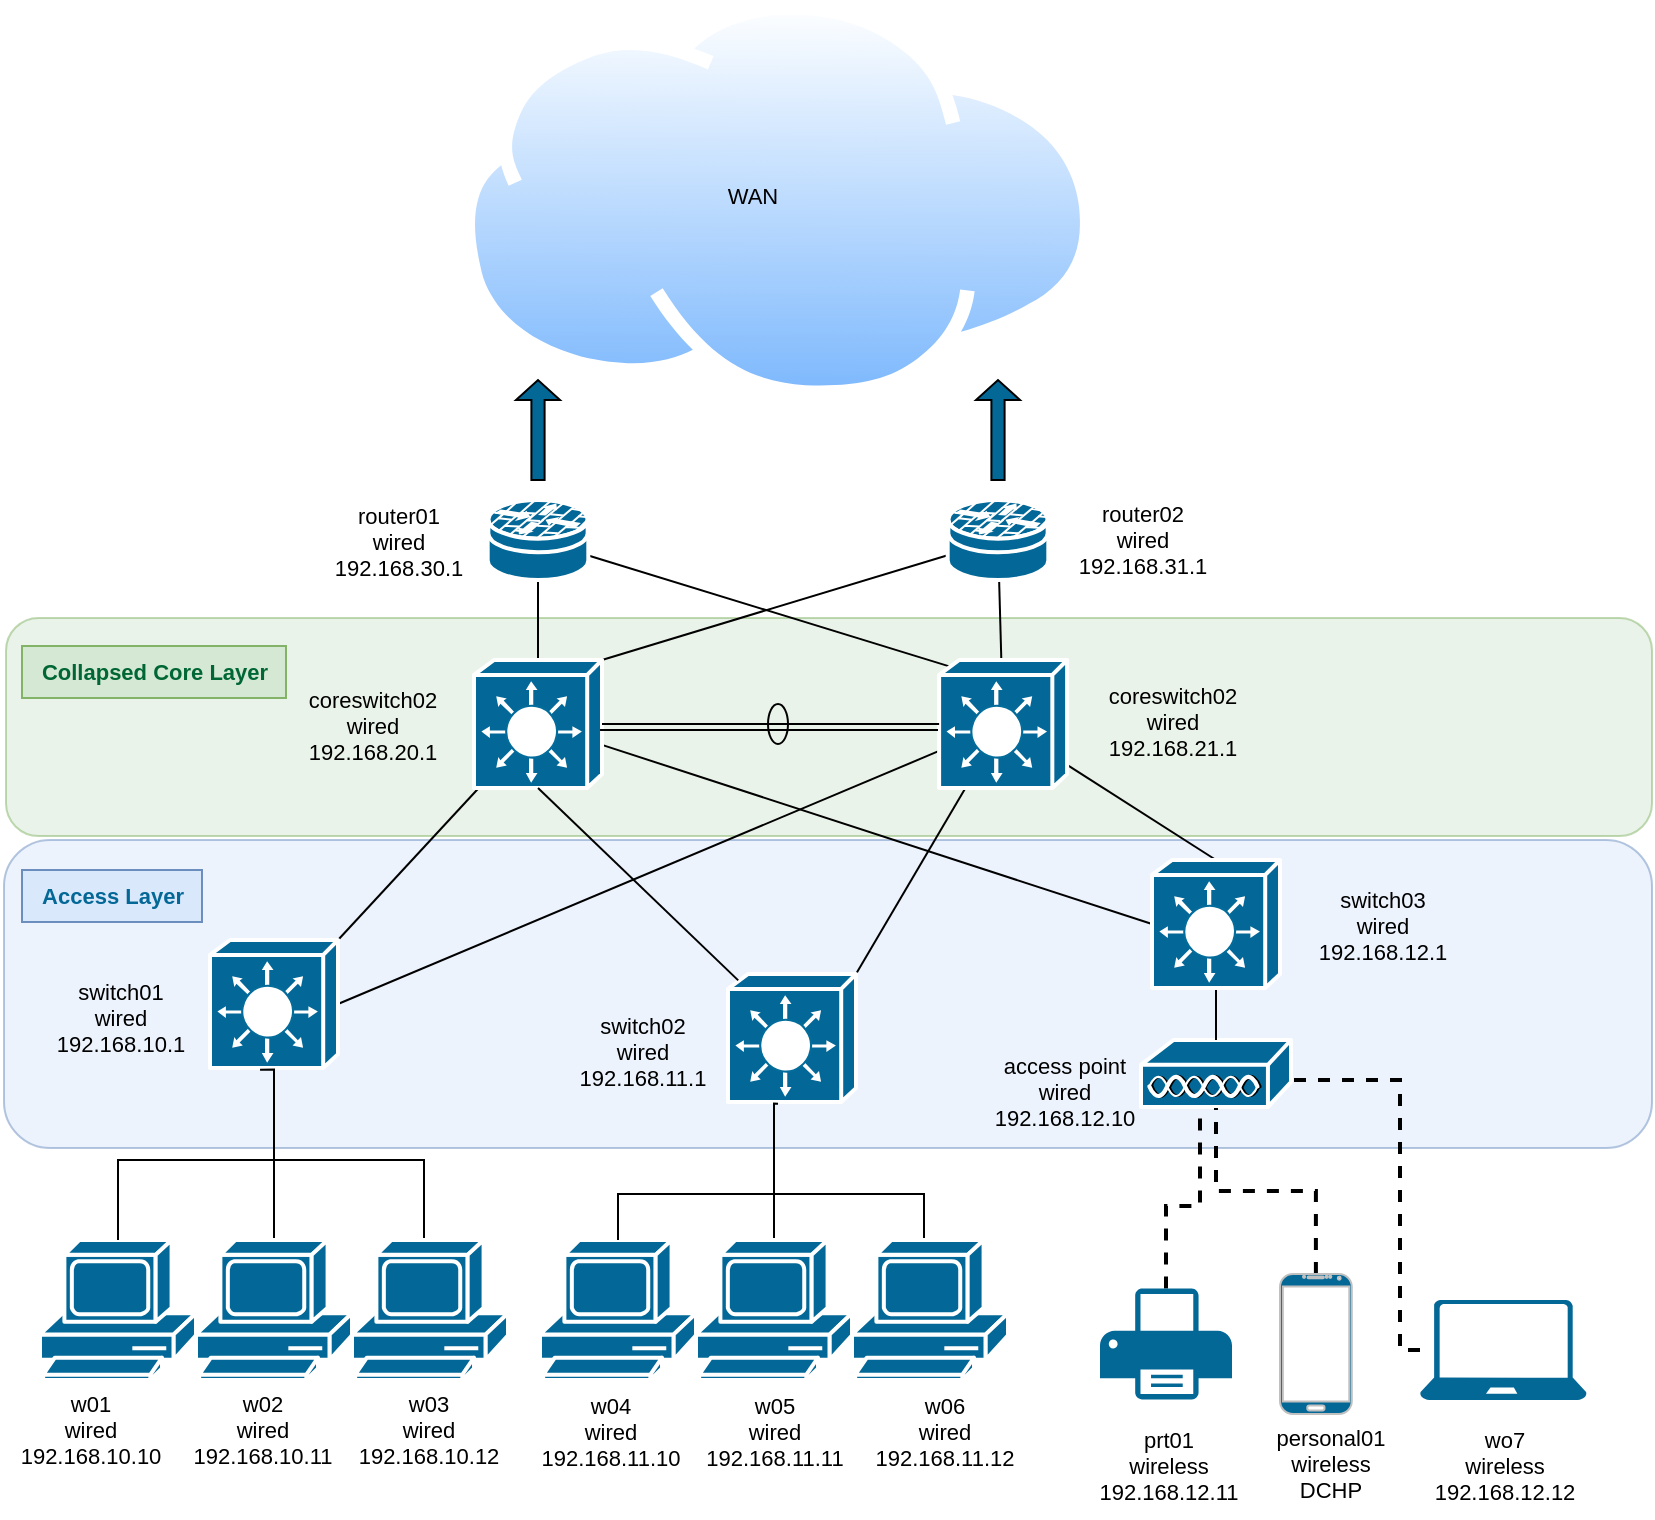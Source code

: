 <mxfile version="22.1.17" type="github" pages="2">
  <diagram id="6a731a19-8d31-9384-78a2-239565b7b9f0" name="TIer2">
    <mxGraphModel dx="1468" dy="894" grid="1" gridSize="1" guides="1" tooltips="1" connect="1" arrows="1" fold="1" page="1" pageScale="1" pageWidth="827" pageHeight="1169" background="none" math="0" shadow="0">
      <root>
        <mxCell id="0" />
        <mxCell id="1" parent="0" />
        <mxCell id="KwoKEJ9R0LYllJLx2jNA-2" value="" style="rounded=1;whiteSpace=wrap;html=1;fontFamily=Helvetica;fontSize=11;fillColor=#d5e8d4;strokeColor=#82b366;opacity=50;" vertex="1" parent="1">
          <mxGeometry x="3" y="469" width="823" height="109" as="geometry" />
        </mxCell>
        <mxCell id="KwoKEJ9R0LYllJLx2jNA-1" value="" style="rounded=1;whiteSpace=wrap;html=1;fontFamily=Helvetica;fontSize=11;fillColor=#dae8fc;strokeColor=#6c8ebf;opacity=50;" vertex="1" parent="1">
          <mxGeometry x="2" y="580" width="824" height="154" as="geometry" />
        </mxCell>
        <mxCell id="DT_y4F6ggvileeC4YTqW-2257" value="" style="image;aspect=fixed;perimeter=ellipsePerimeter;html=1;align=center;shadow=0;dashed=0;spacingTop=3;image=img/lib/active_directory/internet_cloud.svg;" vertex="1" parent="1">
          <mxGeometry x="230" y="160" width="317.46" height="200" as="geometry" />
        </mxCell>
        <mxCell id="DT_y4F6ggvileeC4YTqW-2260" value="" style="shape=mxgraph.cisco.computers_and_peripherals.pc;html=1;pointerEvents=1;dashed=0;fillColor=#036897;strokeColor=#ffffff;strokeWidth=2;verticalLabelPosition=bottom;verticalAlign=top;align=center;outlineConnect=0;" vertex="1" parent="1">
          <mxGeometry x="20" y="780" width="78" height="70" as="geometry" />
        </mxCell>
        <mxCell id="DT_y4F6ggvileeC4YTqW-2288" style="edgeStyle=orthogonalEdgeStyle;shape=connector;rounded=0;orthogonalLoop=1;jettySize=auto;html=1;labelBackgroundColor=default;strokeColor=default;align=center;verticalAlign=middle;fontFamily=Helvetica;fontSize=11;fontColor=default;endArrow=none;endFill=0;" edge="1" parent="1" source="DT_y4F6ggvileeC4YTqW-2262">
          <mxGeometry relative="1" as="geometry">
            <mxPoint x="137.0" y="660" as="targetPoint" />
          </mxGeometry>
        </mxCell>
        <mxCell id="DT_y4F6ggvileeC4YTqW-2262" value="" style="shape=mxgraph.cisco.computers_and_peripherals.pc;html=1;pointerEvents=1;dashed=0;fillColor=#036897;strokeColor=#ffffff;strokeWidth=2;verticalLabelPosition=bottom;verticalAlign=top;align=center;outlineConnect=0;" vertex="1" parent="1">
          <mxGeometry x="98" y="780" width="78" height="70" as="geometry" />
        </mxCell>
        <mxCell id="DT_y4F6ggvileeC4YTqW-2289" style="edgeStyle=orthogonalEdgeStyle;shape=connector;rounded=0;orthogonalLoop=1;jettySize=auto;html=1;exitX=0.5;exitY=0;exitDx=0;exitDy=0;exitPerimeter=0;labelBackgroundColor=default;strokeColor=default;align=center;verticalAlign=middle;fontFamily=Helvetica;fontSize=11;fontColor=default;endArrow=none;endFill=0;" edge="1" parent="1">
          <mxGeometry relative="1" as="geometry">
            <mxPoint x="212" y="780" as="sourcePoint" />
            <mxPoint x="137" y="664.0" as="targetPoint" />
            <Array as="points">
              <mxPoint x="212" y="740" />
              <mxPoint x="137" y="740" />
            </Array>
          </mxGeometry>
        </mxCell>
        <mxCell id="DT_y4F6ggvileeC4YTqW-2263" value="" style="shape=mxgraph.cisco.computers_and_peripherals.pc;html=1;pointerEvents=1;dashed=0;fillColor=#036897;strokeColor=#ffffff;strokeWidth=2;verticalLabelPosition=bottom;verticalAlign=top;align=center;outlineConnect=0;" vertex="1" parent="1">
          <mxGeometry x="176" y="780" width="78" height="70" as="geometry" />
        </mxCell>
        <mxCell id="DT_y4F6ggvileeC4YTqW-2327" style="edgeStyle=none;shape=connector;rounded=0;orthogonalLoop=1;jettySize=auto;html=1;exitX=1;exitY=0;exitDx=0;exitDy=0;exitPerimeter=0;labelBackgroundColor=default;strokeColor=default;align=center;verticalAlign=middle;fontFamily=Helvetica;fontSize=11;fontColor=default;endArrow=none;endFill=0;" edge="1" parent="1" source="DT_y4F6ggvileeC4YTqW-2268" target="DT_y4F6ggvileeC4YTqW-2323">
          <mxGeometry relative="1" as="geometry" />
        </mxCell>
        <mxCell id="DT_y4F6ggvileeC4YTqW-2328" style="edgeStyle=none;shape=connector;rounded=0;orthogonalLoop=1;jettySize=auto;html=1;exitX=1;exitY=0.5;exitDx=0;exitDy=0;exitPerimeter=0;labelBackgroundColor=default;strokeColor=default;align=center;verticalAlign=middle;fontFamily=Helvetica;fontSize=11;fontColor=default;endArrow=none;endFill=0;" edge="1" parent="1" source="DT_y4F6ggvileeC4YTqW-2268" target="DT_y4F6ggvileeC4YTqW-2322">
          <mxGeometry relative="1" as="geometry" />
        </mxCell>
        <mxCell id="DT_y4F6ggvileeC4YTqW-2268" value="" style="shape=mxgraph.cisco.switches.layer_3_switch;html=1;pointerEvents=1;dashed=0;fillColor=#036897;strokeColor=#ffffff;strokeWidth=2;verticalLabelPosition=bottom;verticalAlign=top;align=center;outlineConnect=0;fontFamily=Helvetica;fontSize=11;fontColor=default;" vertex="1" parent="1">
          <mxGeometry x="105" y="630" width="64" height="64" as="geometry" />
        </mxCell>
        <mxCell id="DT_y4F6ggvileeC4YTqW-2277" value="" style="shape=mxgraph.cisco.misc.access_point;html=1;pointerEvents=1;dashed=0;fillColor=#036897;strokeColor=#ffffff;strokeWidth=2;verticalLabelPosition=bottom;verticalAlign=top;align=center;outlineConnect=0;fontFamily=Helvetica;fontSize=11;fontColor=default;" vertex="1" parent="1">
          <mxGeometry x="570.5" y="680" width="75" height="34" as="geometry" />
        </mxCell>
        <mxCell id="DT_y4F6ggvileeC4YTqW-2282" style="edgeStyle=orthogonalEdgeStyle;shape=connector;rounded=0;orthogonalLoop=1;jettySize=auto;html=1;labelBackgroundColor=default;strokeColor=default;align=center;verticalAlign=middle;fontFamily=Helvetica;fontSize=11;fontColor=default;endArrow=none;endFill=0;dashed=1;strokeWidth=2;" edge="1" parent="1" source="DT_y4F6ggvileeC4YTqW-2278" target="DT_y4F6ggvileeC4YTqW-2277">
          <mxGeometry relative="1" as="geometry">
            <Array as="points">
              <mxPoint x="583" y="763" />
              <mxPoint x="600" y="763" />
            </Array>
          </mxGeometry>
        </mxCell>
        <mxCell id="DT_y4F6ggvileeC4YTqW-2278" value="" style="sketch=0;pointerEvents=1;shadow=0;dashed=0;html=1;strokeColor=none;fillColor=#046897;labelPosition=center;verticalLabelPosition=bottom;verticalAlign=top;outlineConnect=0;align=center;shape=mxgraph.office.devices.printer;fontFamily=Helvetica;fontSize=11;fontColor=default;" vertex="1" parent="1">
          <mxGeometry x="550" y="804.3" width="66" height="55.39" as="geometry" />
        </mxCell>
        <mxCell id="DT_y4F6ggvileeC4YTqW-2321" style="edgeStyle=orthogonalEdgeStyle;shape=connector;rounded=0;orthogonalLoop=1;jettySize=auto;html=1;labelBackgroundColor=default;strokeColor=default;align=center;verticalAlign=middle;fontFamily=Helvetica;fontSize=11;fontColor=default;endArrow=none;endFill=0;strokeWidth=2;dashed=1;" edge="1" parent="1" source="DT_y4F6ggvileeC4YTqW-2279" target="DT_y4F6ggvileeC4YTqW-2277">
          <mxGeometry relative="1" as="geometry" />
        </mxCell>
        <mxCell id="DT_y4F6ggvileeC4YTqW-2279" value="" style="verticalLabelPosition=bottom;verticalAlign=top;html=1;shadow=0;dashed=0;strokeWidth=1;shape=mxgraph.android.phone2;strokeColor=#c0c0c0;fontFamily=Helvetica;fontSize=11;fontColor=default;fillColor=#046897;" vertex="1" parent="1">
          <mxGeometry x="640" y="797" width="35.9" height="70" as="geometry" />
        </mxCell>
        <mxCell id="DT_y4F6ggvileeC4YTqW-2284" style="edgeStyle=orthogonalEdgeStyle;shape=connector;rounded=0;orthogonalLoop=1;jettySize=auto;html=1;labelBackgroundColor=default;strokeColor=default;align=center;verticalAlign=middle;fontFamily=Helvetica;fontSize=11;fontColor=default;endArrow=none;endFill=0;strokeWidth=2;dashed=1;" edge="1" parent="1" source="DT_y4F6ggvileeC4YTqW-2281" target="DT_y4F6ggvileeC4YTqW-2277">
          <mxGeometry relative="1" as="geometry">
            <Array as="points">
              <mxPoint x="700" y="835" />
              <mxPoint x="700" y="700" />
            </Array>
          </mxGeometry>
        </mxCell>
        <mxCell id="DT_y4F6ggvileeC4YTqW-2281" value="" style="sketch=0;aspect=fixed;pointerEvents=1;shadow=0;dashed=0;html=1;strokeColor=none;labelPosition=center;verticalLabelPosition=bottom;verticalAlign=top;align=center;fillColor=#046897;shape=mxgraph.azure.laptop;fontFamily=Helvetica;fontSize=11;fontColor=default;" vertex="1" parent="1">
          <mxGeometry x="710" y="810" width="83.33" height="50" as="geometry" />
        </mxCell>
        <mxCell id="DT_y4F6ggvileeC4YTqW-2317" style="edgeStyle=none;shape=connector;rounded=0;orthogonalLoop=1;jettySize=auto;html=1;exitX=0.5;exitY=1;exitDx=0;exitDy=0;exitPerimeter=0;labelBackgroundColor=default;strokeColor=default;align=center;verticalAlign=middle;fontFamily=Helvetica;fontSize=11;fontColor=default;endArrow=none;endFill=0;" edge="1" parent="1" source="DT_y4F6ggvileeC4YTqW-2285" target="DT_y4F6ggvileeC4YTqW-2277">
          <mxGeometry relative="1" as="geometry" />
        </mxCell>
        <mxCell id="DT_y4F6ggvileeC4YTqW-2333" style="edgeStyle=none;shape=connector;rounded=0;orthogonalLoop=1;jettySize=auto;html=1;labelBackgroundColor=default;strokeColor=default;align=center;verticalAlign=middle;fontFamily=Helvetica;fontSize=11;fontColor=default;endArrow=none;endFill=0;exitX=0;exitY=0.5;exitDx=0;exitDy=0;exitPerimeter=0;" edge="1" parent="1" source="DT_y4F6ggvileeC4YTqW-2285" target="DT_y4F6ggvileeC4YTqW-2323">
          <mxGeometry relative="1" as="geometry" />
        </mxCell>
        <mxCell id="DT_y4F6ggvileeC4YTqW-2334" style="edgeStyle=none;shape=connector;rounded=0;orthogonalLoop=1;jettySize=auto;html=1;exitX=0.5;exitY=0;exitDx=0;exitDy=0;exitPerimeter=0;labelBackgroundColor=default;strokeColor=default;align=center;verticalAlign=middle;fontFamily=Helvetica;fontSize=11;fontColor=default;endArrow=none;endFill=0;" edge="1" parent="1" source="DT_y4F6ggvileeC4YTqW-2285" target="DT_y4F6ggvileeC4YTqW-2322">
          <mxGeometry relative="1" as="geometry" />
        </mxCell>
        <mxCell id="DT_y4F6ggvileeC4YTqW-2285" value="" style="shape=mxgraph.cisco.switches.layer_3_switch;html=1;pointerEvents=1;dashed=0;fillColor=#036897;strokeColor=#ffffff;strokeWidth=2;verticalLabelPosition=bottom;verticalAlign=top;align=center;outlineConnect=0;fontFamily=Helvetica;fontSize=11;fontColor=default;" vertex="1" parent="1">
          <mxGeometry x="576" y="590" width="64" height="64" as="geometry" />
        </mxCell>
        <mxCell id="DT_y4F6ggvileeC4YTqW-2287" style="edgeStyle=orthogonalEdgeStyle;shape=connector;rounded=0;orthogonalLoop=1;jettySize=auto;html=1;entryX=0.391;entryY=1.013;entryDx=0;entryDy=0;entryPerimeter=0;labelBackgroundColor=default;strokeColor=default;align=center;verticalAlign=middle;fontFamily=Helvetica;fontSize=11;fontColor=default;endArrow=none;endFill=0;" edge="1" parent="1" source="DT_y4F6ggvileeC4YTqW-2260" target="DT_y4F6ggvileeC4YTqW-2268">
          <mxGeometry relative="1" as="geometry">
            <Array as="points">
              <mxPoint x="59" y="740" />
              <mxPoint x="137" y="740" />
            </Array>
          </mxGeometry>
        </mxCell>
        <mxCell id="DT_y4F6ggvileeC4YTqW-2290" value="" style="shape=mxgraph.cisco.computers_and_peripherals.pc;html=1;pointerEvents=1;dashed=0;fillColor=#036897;strokeColor=#ffffff;strokeWidth=2;verticalLabelPosition=bottom;verticalAlign=top;align=center;outlineConnect=0;" vertex="1" parent="1">
          <mxGeometry x="270" y="780" width="78" height="70" as="geometry" />
        </mxCell>
        <mxCell id="DT_y4F6ggvileeC4YTqW-2291" style="edgeStyle=orthogonalEdgeStyle;shape=connector;rounded=0;orthogonalLoop=1;jettySize=auto;html=1;labelBackgroundColor=default;strokeColor=default;align=center;verticalAlign=middle;fontFamily=Helvetica;fontSize=11;fontColor=default;endArrow=none;endFill=0;" edge="1" source="DT_y4F6ggvileeC4YTqW-2292" parent="1">
          <mxGeometry relative="1" as="geometry">
            <mxPoint x="387.0" y="677" as="targetPoint" />
          </mxGeometry>
        </mxCell>
        <mxCell id="DT_y4F6ggvileeC4YTqW-2292" value="" style="shape=mxgraph.cisco.computers_and_peripherals.pc;html=1;pointerEvents=1;dashed=0;fillColor=#036897;strokeColor=#ffffff;strokeWidth=2;verticalLabelPosition=bottom;verticalAlign=top;align=center;outlineConnect=0;" vertex="1" parent="1">
          <mxGeometry x="348" y="780" width="78" height="70" as="geometry" />
        </mxCell>
        <mxCell id="DT_y4F6ggvileeC4YTqW-2293" style="edgeStyle=orthogonalEdgeStyle;shape=connector;rounded=0;orthogonalLoop=1;jettySize=auto;html=1;exitX=0.5;exitY=0;exitDx=0;exitDy=0;exitPerimeter=0;labelBackgroundColor=default;strokeColor=default;align=center;verticalAlign=middle;fontFamily=Helvetica;fontSize=11;fontColor=default;endArrow=none;endFill=0;" edge="1" parent="1">
          <mxGeometry relative="1" as="geometry">
            <mxPoint x="462" y="797" as="sourcePoint" />
            <mxPoint x="387" y="681.0" as="targetPoint" />
            <Array as="points">
              <mxPoint x="462" y="757" />
              <mxPoint x="387" y="757" />
            </Array>
          </mxGeometry>
        </mxCell>
        <mxCell id="DT_y4F6ggvileeC4YTqW-2294" value="" style="shape=mxgraph.cisco.computers_and_peripherals.pc;html=1;pointerEvents=1;dashed=0;fillColor=#036897;strokeColor=#ffffff;strokeWidth=2;verticalLabelPosition=bottom;verticalAlign=top;align=center;outlineConnect=0;" vertex="1" parent="1">
          <mxGeometry x="426" y="780" width="78" height="70" as="geometry" />
        </mxCell>
        <mxCell id="DT_y4F6ggvileeC4YTqW-2331" style="edgeStyle=none;shape=connector;rounded=0;orthogonalLoop=1;jettySize=auto;html=1;exitX=1;exitY=0;exitDx=0;exitDy=0;exitPerimeter=0;labelBackgroundColor=default;strokeColor=default;align=center;verticalAlign=middle;fontFamily=Helvetica;fontSize=11;fontColor=default;endArrow=none;endFill=0;" edge="1" parent="1" source="DT_y4F6ggvileeC4YTqW-2295" target="DT_y4F6ggvileeC4YTqW-2322">
          <mxGeometry relative="1" as="geometry" />
        </mxCell>
        <mxCell id="DT_y4F6ggvileeC4YTqW-2295" value="" style="shape=mxgraph.cisco.switches.layer_3_switch;html=1;pointerEvents=1;dashed=0;fillColor=#036897;strokeColor=#ffffff;strokeWidth=2;verticalLabelPosition=bottom;verticalAlign=top;align=center;outlineConnect=0;fontFamily=Helvetica;fontSize=11;fontColor=default;" vertex="1" parent="1">
          <mxGeometry x="364" y="647" width="64" height="64" as="geometry" />
        </mxCell>
        <mxCell id="DT_y4F6ggvileeC4YTqW-2296" style="edgeStyle=orthogonalEdgeStyle;shape=connector;rounded=0;orthogonalLoop=1;jettySize=auto;html=1;entryX=0.391;entryY=1.013;entryDx=0;entryDy=0;entryPerimeter=0;labelBackgroundColor=default;strokeColor=default;align=center;verticalAlign=middle;fontFamily=Helvetica;fontSize=11;fontColor=default;endArrow=none;endFill=0;" edge="1" source="DT_y4F6ggvileeC4YTqW-2290" target="DT_y4F6ggvileeC4YTqW-2295" parent="1">
          <mxGeometry relative="1" as="geometry">
            <Array as="points">
              <mxPoint x="309" y="757" />
              <mxPoint x="387" y="757" />
            </Array>
          </mxGeometry>
        </mxCell>
        <mxCell id="DT_y4F6ggvileeC4YTqW-2303" value="WAN" style="text;html=1;align=center;verticalAlign=middle;resizable=0;points=[];autosize=1;strokeColor=none;fillColor=none;fontSize=11;fontFamily=Helvetica;fontColor=default;" vertex="1" parent="1">
          <mxGeometry x="351" y="242.65" width="50" height="30" as="geometry" />
        </mxCell>
        <mxCell id="DT_y4F6ggvileeC4YTqW-2305" value="" style="shape=singleArrow;direction=north;whiteSpace=wrap;html=1;fontFamily=Helvetica;fontSize=11;fontColor=default;fillColor=#046897;" vertex="1" parent="1">
          <mxGeometry x="258" y="350" width="22" height="50" as="geometry" />
        </mxCell>
        <mxCell id="DT_y4F6ggvileeC4YTqW-2307" value="" style="shape=singleArrow;direction=north;whiteSpace=wrap;html=1;fontFamily=Helvetica;fontSize=11;fontColor=default;fillColor=#046897;" vertex="1" parent="1">
          <mxGeometry x="488" y="350" width="22" height="50" as="geometry" />
        </mxCell>
        <mxCell id="8z4REu3yaMXGY2Us0LRB-3" style="edgeStyle=none;shape=connector;rounded=0;orthogonalLoop=1;jettySize=auto;html=1;labelBackgroundColor=default;strokeColor=default;align=center;verticalAlign=middle;fontFamily=Helvetica;fontSize=11;fontColor=default;endArrow=none;endFill=0;" edge="1" parent="1" source="DT_y4F6ggvileeC4YTqW-2322" target="8z4REu3yaMXGY2Us0LRB-2">
          <mxGeometry relative="1" as="geometry" />
        </mxCell>
        <mxCell id="8z4REu3yaMXGY2Us0LRB-6" style="edgeStyle=none;shape=connector;rounded=0;orthogonalLoop=1;jettySize=auto;html=1;exitX=0.08;exitY=0.05;exitDx=0;exitDy=0;exitPerimeter=0;labelBackgroundColor=default;strokeColor=default;align=center;verticalAlign=middle;fontFamily=Helvetica;fontSize=11;fontColor=default;endArrow=none;endFill=0;" edge="1" parent="1" source="DT_y4F6ggvileeC4YTqW-2322" target="8z4REu3yaMXGY2Us0LRB-1">
          <mxGeometry relative="1" as="geometry" />
        </mxCell>
        <mxCell id="DT_y4F6ggvileeC4YTqW-2322" value="" style="shape=mxgraph.cisco.switches.layer_3_switch;html=1;pointerEvents=1;dashed=0;fillColor=#036897;strokeColor=#ffffff;strokeWidth=2;verticalLabelPosition=bottom;verticalAlign=top;align=center;outlineConnect=0;fontFamily=Helvetica;fontSize=11;fontColor=default;" vertex="1" parent="1">
          <mxGeometry x="469.56" y="490" width="64" height="64" as="geometry" />
        </mxCell>
        <mxCell id="8z4REu3yaMXGY2Us0LRB-4" style="edgeStyle=none;shape=connector;rounded=0;orthogonalLoop=1;jettySize=auto;html=1;labelBackgroundColor=default;strokeColor=default;align=center;verticalAlign=middle;fontFamily=Helvetica;fontSize=11;fontColor=default;endArrow=none;endFill=0;" edge="1" parent="1" source="DT_y4F6ggvileeC4YTqW-2323" target="8z4REu3yaMXGY2Us0LRB-1">
          <mxGeometry relative="1" as="geometry" />
        </mxCell>
        <mxCell id="8z4REu3yaMXGY2Us0LRB-5" style="edgeStyle=none;shape=connector;rounded=0;orthogonalLoop=1;jettySize=auto;html=1;exitX=1;exitY=0;exitDx=0;exitDy=0;exitPerimeter=0;labelBackgroundColor=default;strokeColor=default;align=center;verticalAlign=middle;fontFamily=Helvetica;fontSize=11;fontColor=default;endArrow=none;endFill=0;" edge="1" parent="1" source="DT_y4F6ggvileeC4YTqW-2323" target="8z4REu3yaMXGY2Us0LRB-2">
          <mxGeometry relative="1" as="geometry" />
        </mxCell>
        <mxCell id="DT_y4F6ggvileeC4YTqW-2323" value="" style="shape=mxgraph.cisco.switches.layer_3_switch;html=1;pointerEvents=1;dashed=0;fillColor=#036897;strokeColor=#ffffff;strokeWidth=2;verticalLabelPosition=bottom;verticalAlign=top;align=center;outlineConnect=0;fontFamily=Helvetica;fontSize=11;fontColor=default;" vertex="1" parent="1">
          <mxGeometry x="237" y="490" width="64" height="64" as="geometry" />
        </mxCell>
        <mxCell id="DT_y4F6ggvileeC4YTqW-2332" style="edgeStyle=none;shape=connector;rounded=0;orthogonalLoop=1;jettySize=auto;html=1;exitX=0.08;exitY=0.05;exitDx=0;exitDy=0;exitPerimeter=0;entryX=0.5;entryY=1;entryDx=0;entryDy=0;entryPerimeter=0;labelBackgroundColor=default;strokeColor=default;align=center;verticalAlign=middle;fontFamily=Helvetica;fontSize=11;fontColor=default;endArrow=none;endFill=0;" edge="1" parent="1" source="DT_y4F6ggvileeC4YTqW-2295" target="DT_y4F6ggvileeC4YTqW-2323">
          <mxGeometry relative="1" as="geometry" />
        </mxCell>
        <mxCell id="DT_y4F6ggvileeC4YTqW-2340" style="edgeStyle=none;shape=connector;rounded=0;orthogonalLoop=1;jettySize=auto;html=1;entryX=0;entryY=0.5;entryDx=0;entryDy=0;entryPerimeter=0;labelBackgroundColor=default;strokeColor=default;align=center;verticalAlign=middle;fontFamily=Helvetica;fontSize=11;fontColor=default;endArrow=none;endFill=0;" edge="1" parent="1" source="DT_y4F6ggvileeC4YTqW-2323" target="DT_y4F6ggvileeC4YTqW-2322">
          <mxGeometry relative="1" as="geometry" />
        </mxCell>
        <mxCell id="DT_y4F6ggvileeC4YTqW-2341" style="edgeStyle=none;shape=connector;rounded=0;orthogonalLoop=1;jettySize=auto;html=1;entryX=0;entryY=0.5;entryDx=0;entryDy=0;entryPerimeter=0;labelBackgroundColor=default;strokeColor=default;align=center;verticalAlign=middle;fontFamily=Helvetica;fontSize=11;fontColor=default;endArrow=none;endFill=0;" edge="1" parent="1">
          <mxGeometry relative="1" as="geometry">
            <mxPoint x="300" y="525" as="sourcePoint" />
            <mxPoint x="469" y="525" as="targetPoint" />
          </mxGeometry>
        </mxCell>
        <mxCell id="DT_y4F6ggvileeC4YTqW-2343" value="" style="shape=ellipse;html=1;dashed=0;whiteSpace=wrap;perimeter=ellipsePerimeter;fontFamily=Helvetica;fontSize=11;fontColor=default;fillColor=none;rotation=90;" vertex="1" parent="1">
          <mxGeometry x="379" y="517" width="20" height="10" as="geometry" />
        </mxCell>
        <mxCell id="8z4REu3yaMXGY2Us0LRB-1" value="" style="shape=mxgraph.cisco.security.router_firewall;html=1;pointerEvents=1;dashed=0;fillColor=#036897;strokeColor=#ffffff;strokeWidth=2;verticalLabelPosition=bottom;verticalAlign=top;align=center;outlineConnect=0;fontFamily=Helvetica;fontSize=11;fontColor=default;" vertex="1" parent="1">
          <mxGeometry x="243.84" y="410" width="50.32" height="40" as="geometry" />
        </mxCell>
        <mxCell id="8z4REu3yaMXGY2Us0LRB-2" value="" style="shape=mxgraph.cisco.security.router_firewall;html=1;pointerEvents=1;dashed=0;fillColor=#036897;strokeColor=#ffffff;strokeWidth=2;verticalLabelPosition=bottom;verticalAlign=top;align=center;outlineConnect=0;fontFamily=Helvetica;fontSize=11;fontColor=default;" vertex="1" parent="1">
          <mxGeometry x="473.84" y="410" width="50.32" height="40" as="geometry" />
        </mxCell>
        <mxCell id="8z4REu3yaMXGY2Us0LRB-13" value="switch01&lt;br&gt;wired&lt;br&gt;192.168.10.1" style="text;html=1;align=center;verticalAlign=middle;resizable=0;points=[];autosize=1;strokeColor=none;fillColor=none;fontSize=11;fontFamily=Helvetica;fontColor=default;" vertex="1" parent="1">
          <mxGeometry x="15" y="644" width="90" height="50" as="geometry" />
        </mxCell>
        <mxCell id="8z4REu3yaMXGY2Us0LRB-14" value="switch02&lt;br&gt;wired&lt;br&gt;192.168.11.1" style="text;html=1;align=center;verticalAlign=middle;resizable=0;points=[];autosize=1;strokeColor=none;fillColor=none;fontSize=11;fontFamily=Helvetica;fontColor=default;" vertex="1" parent="1">
          <mxGeometry x="280" y="659" width="82" height="53" as="geometry" />
        </mxCell>
        <mxCell id="8z4REu3yaMXGY2Us0LRB-15" value="switch03&lt;br&gt;wired&lt;br&gt;192.168.12.1" style="text;html=1;align=center;verticalAlign=middle;resizable=0;points=[];autosize=1;strokeColor=none;fillColor=none;fontSize=11;fontFamily=Helvetica;fontColor=default;" vertex="1" parent="1">
          <mxGeometry x="649.5" y="596" width="83" height="53" as="geometry" />
        </mxCell>
        <mxCell id="8z4REu3yaMXGY2Us0LRB-16" value="w01&lt;br&gt;wired&lt;br&gt;192.168.10.10" style="text;html=1;align=center;verticalAlign=middle;resizable=0;points=[];autosize=1;strokeColor=none;fillColor=none;fontSize=11;fontFamily=Helvetica;fontColor=default;" vertex="1" parent="1">
          <mxGeometry y="850" width="90" height="50" as="geometry" />
        </mxCell>
        <mxCell id="8z4REu3yaMXGY2Us0LRB-17" value="w02&lt;br&gt;wired&lt;br&gt;192.168.10.11" style="text;html=1;align=center;verticalAlign=middle;resizable=0;points=[];autosize=1;strokeColor=none;fillColor=none;fontSize=11;fontFamily=Helvetica;fontColor=default;" vertex="1" parent="1">
          <mxGeometry x="86" y="850" width="90" height="50" as="geometry" />
        </mxCell>
        <mxCell id="8z4REu3yaMXGY2Us0LRB-18" value="w03&lt;br&gt;wired&lt;br&gt;192.168.10.12" style="text;html=1;align=center;verticalAlign=middle;resizable=0;points=[];autosize=1;strokeColor=none;fillColor=none;fontSize=11;fontFamily=Helvetica;fontColor=default;" vertex="1" parent="1">
          <mxGeometry x="169" y="850" width="90" height="50" as="geometry" />
        </mxCell>
        <mxCell id="8z4REu3yaMXGY2Us0LRB-19" value="w04&lt;br&gt;wired&lt;br&gt;192.168.11.10" style="text;html=1;align=center;verticalAlign=middle;resizable=0;points=[];autosize=1;strokeColor=none;fillColor=none;fontSize=11;fontFamily=Helvetica;fontColor=default;" vertex="1" parent="1">
          <mxGeometry x="260" y="849" width="89" height="53" as="geometry" />
        </mxCell>
        <mxCell id="8z4REu3yaMXGY2Us0LRB-20" value="w05&lt;br&gt;wired&lt;br&gt;192.168.11.11" style="text;html=1;align=center;verticalAlign=middle;resizable=0;points=[];autosize=1;strokeColor=none;fillColor=none;fontSize=11;fontFamily=Helvetica;fontColor=default;" vertex="1" parent="1">
          <mxGeometry x="343" y="849" width="88" height="53" as="geometry" />
        </mxCell>
        <mxCell id="8z4REu3yaMXGY2Us0LRB-21" value="w06&lt;br&gt;wired&lt;br&gt;192.168.11.12" style="text;html=1;align=center;verticalAlign=middle;resizable=0;points=[];autosize=1;strokeColor=none;fillColor=none;fontSize=11;fontFamily=Helvetica;fontColor=default;" vertex="1" parent="1">
          <mxGeometry x="427" y="849" width="89" height="53" as="geometry" />
        </mxCell>
        <mxCell id="8z4REu3yaMXGY2Us0LRB-22" value="access point&lt;br&gt;wired&lt;br&gt;192.168.12.10" style="text;html=1;align=center;verticalAlign=middle;resizable=0;points=[];autosize=1;strokeColor=none;fillColor=none;fontSize=11;fontFamily=Helvetica;fontColor=default;" vertex="1" parent="1">
          <mxGeometry x="487" y="679" width="89" height="53" as="geometry" />
        </mxCell>
        <mxCell id="8z4REu3yaMXGY2Us0LRB-23" value="prt01&lt;br&gt;wireless&lt;br&gt;192.168.12.11" style="text;html=1;align=center;verticalAlign=middle;resizable=0;points=[];autosize=1;strokeColor=none;fillColor=none;fontSize=11;fontFamily=Helvetica;fontColor=default;" vertex="1" parent="1">
          <mxGeometry x="539" y="866" width="89" height="53" as="geometry" />
        </mxCell>
        <mxCell id="8z4REu3yaMXGY2Us0LRB-24" value="wo7&lt;br&gt;wireless&lt;br&gt;192.168.12.12" style="text;html=1;align=center;verticalAlign=middle;resizable=0;points=[];autosize=1;strokeColor=none;fillColor=none;fontSize=11;fontFamily=Helvetica;fontColor=default;" vertex="1" parent="1">
          <mxGeometry x="707.67" y="866" width="89" height="53" as="geometry" />
        </mxCell>
        <mxCell id="8z4REu3yaMXGY2Us0LRB-25" value="personal01&lt;br&gt;wireless&lt;br&gt;DCHP" style="text;html=1;align=center;verticalAlign=middle;resizable=0;points=[];autosize=1;strokeColor=none;fillColor=none;fontSize=11;fontFamily=Helvetica;fontColor=default;" vertex="1" parent="1">
          <mxGeometry x="625" y="867" width="80" height="50" as="geometry" />
        </mxCell>
        <mxCell id="8z4REu3yaMXGY2Us0LRB-26" value="coreswitch02&lt;br&gt;wired&lt;br&gt;192.168.21.1" style="text;html=1;align=center;verticalAlign=middle;resizable=0;points=[];autosize=1;strokeColor=none;fillColor=none;fontSize=11;fontFamily=Helvetica;fontColor=default;" vertex="1" parent="1">
          <mxGeometry x="544" y="494" width="83" height="53" as="geometry" />
        </mxCell>
        <mxCell id="8z4REu3yaMXGY2Us0LRB-27" value="coreswitch02&lt;br&gt;wired&lt;br&gt;192.168.20.1" style="text;html=1;align=center;verticalAlign=middle;resizable=0;points=[];autosize=1;strokeColor=none;fillColor=none;fontSize=11;fontFamily=Helvetica;fontColor=default;" vertex="1" parent="1">
          <mxGeometry x="144" y="496" width="83" height="53" as="geometry" />
        </mxCell>
        <mxCell id="8z4REu3yaMXGY2Us0LRB-28" value="router01&lt;br&gt;wired&lt;br&gt;192.168.30.1" style="text;html=1;align=center;verticalAlign=middle;resizable=0;points=[];autosize=1;strokeColor=none;fillColor=none;fontSize=11;fontFamily=Helvetica;fontColor=default;" vertex="1" parent="1">
          <mxGeometry x="157" y="404" width="83" height="53" as="geometry" />
        </mxCell>
        <mxCell id="8z4REu3yaMXGY2Us0LRB-29" value="router02&lt;br&gt;wired&lt;br&gt;192.168.31.1" style="text;html=1;align=center;verticalAlign=middle;resizable=0;points=[];autosize=1;strokeColor=none;fillColor=none;fontSize=11;fontFamily=Helvetica;fontColor=default;" vertex="1" parent="1">
          <mxGeometry x="529" y="403" width="83" height="53" as="geometry" />
        </mxCell>
        <mxCell id="KwoKEJ9R0LYllJLx2jNA-4" value="&lt;b&gt;&lt;font color=&quot;#046897&quot;&gt;Access Layer&lt;/font&gt;&lt;/b&gt;" style="text;html=1;align=center;verticalAlign=middle;resizable=0;points=[];autosize=1;strokeColor=#6c8ebf;fillColor=#dae8fc;fontSize=11;fontFamily=Helvetica;" vertex="1" parent="1">
          <mxGeometry x="11" y="595" width="90" height="26" as="geometry" />
        </mxCell>
        <mxCell id="KwoKEJ9R0LYllJLx2jNA-7" value="&lt;b&gt;&lt;font color=&quot;#006633&quot;&gt;Collapsed Core Layer&lt;/font&gt;&lt;/b&gt;" style="text;html=1;align=center;verticalAlign=middle;resizable=0;points=[];autosize=1;strokeColor=#82b366;fillColor=#d5e8d4;fontSize=11;fontFamily=Helvetica;" vertex="1" parent="1">
          <mxGeometry x="11" y="483" width="132" height="26" as="geometry" />
        </mxCell>
      </root>
    </mxGraphModel>
  </diagram>
  <diagram id="Wtl4XkEXSTUpMfI8kiG_" name="Tier3">
    <mxGraphModel dx="1193" dy="726" grid="1" gridSize="10" guides="1" tooltips="1" connect="1" arrows="1" fold="1" page="1" pageScale="1" pageWidth="850" pageHeight="1100" math="0" shadow="0">
      <root>
        <mxCell id="0" />
        <mxCell id="1" parent="0" />
        <mxCell id="vb4Zbp4PtTMM56JY0NTK-1" value="" style="rounded=1;whiteSpace=wrap;html=1;fontFamily=Helvetica;fontSize=11;glass=0;opacity=10;fillColor=default;strokeColor=#23445d;gradientColor=#67AB9F;gradientDirection=north;" vertex="1" parent="1">
          <mxGeometry x="20" y="940" width="800" height="160" as="geometry" />
        </mxCell>
        <mxCell id="Ide0nml_7tqgnebG_cDV-14" value="" style="rounded=1;whiteSpace=wrap;html=1;fontFamily=Helvetica;fontSize=11;fillColor=#f8cecc;strokeColor=#b85450;opacity=50;" vertex="1" parent="1">
          <mxGeometry y="340" width="850" height="120" as="geometry" />
        </mxCell>
        <mxCell id="skP9Vkh0GAUzOO8z2XmB-1" value="" style="rounded=1;whiteSpace=wrap;html=1;fontFamily=Helvetica;fontSize=11;fillColor=#d5e8d4;strokeColor=#82b366;opacity=50;" vertex="1" parent="1">
          <mxGeometry y="460" width="850" height="120" as="geometry" />
        </mxCell>
        <mxCell id="skP9Vkh0GAUzOO8z2XmB-2" value="" style="rounded=1;whiteSpace=wrap;html=1;fontFamily=Helvetica;fontSize=11;fillColor=#dae8fc;strokeColor=#6c8ebf;opacity=50;" vertex="1" parent="1">
          <mxGeometry y="580" width="850" height="154" as="geometry" />
        </mxCell>
        <mxCell id="skP9Vkh0GAUzOO8z2XmB-3" value="" style="image;aspect=fixed;perimeter=ellipsePerimeter;html=1;align=center;shadow=0;dashed=0;spacingTop=3;image=img/lib/active_directory/internet_cloud.svg;" vertex="1" parent="1">
          <mxGeometry x="270.95" y="70" width="238.1" height="150" as="geometry" />
        </mxCell>
        <mxCell id="skP9Vkh0GAUzOO8z2XmB-4" value="" style="shape=mxgraph.cisco.computers_and_peripherals.pc;html=1;pointerEvents=1;dashed=0;fillColor=#036897;strokeColor=#ffffff;strokeWidth=2;verticalLabelPosition=bottom;verticalAlign=top;align=center;outlineConnect=0;" vertex="1" parent="1">
          <mxGeometry x="20" y="780" width="78" height="70" as="geometry" />
        </mxCell>
        <mxCell id="skP9Vkh0GAUzOO8z2XmB-5" style="edgeStyle=orthogonalEdgeStyle;shape=connector;rounded=0;orthogonalLoop=1;jettySize=auto;html=1;labelBackgroundColor=default;strokeColor=default;align=center;verticalAlign=middle;fontFamily=Helvetica;fontSize=11;fontColor=default;endArrow=none;endFill=0;" edge="1" parent="1" source="skP9Vkh0GAUzOO8z2XmB-6">
          <mxGeometry relative="1" as="geometry">
            <mxPoint x="137.0" y="660" as="targetPoint" />
          </mxGeometry>
        </mxCell>
        <mxCell id="skP9Vkh0GAUzOO8z2XmB-6" value="" style="shape=mxgraph.cisco.computers_and_peripherals.pc;html=1;pointerEvents=1;dashed=0;fillColor=#036897;strokeColor=#ffffff;strokeWidth=2;verticalLabelPosition=bottom;verticalAlign=top;align=center;outlineConnect=0;" vertex="1" parent="1">
          <mxGeometry x="98" y="780" width="78" height="70" as="geometry" />
        </mxCell>
        <mxCell id="skP9Vkh0GAUzOO8z2XmB-7" style="edgeStyle=orthogonalEdgeStyle;shape=connector;rounded=0;orthogonalLoop=1;jettySize=auto;html=1;exitX=0.5;exitY=0;exitDx=0;exitDy=0;exitPerimeter=0;labelBackgroundColor=default;strokeColor=default;align=center;verticalAlign=middle;fontFamily=Helvetica;fontSize=11;fontColor=default;endArrow=none;endFill=0;" edge="1" parent="1">
          <mxGeometry relative="1" as="geometry">
            <mxPoint x="212" y="780" as="sourcePoint" />
            <mxPoint x="137" y="664.0" as="targetPoint" />
            <Array as="points">
              <mxPoint x="212" y="740" />
              <mxPoint x="137" y="740" />
            </Array>
          </mxGeometry>
        </mxCell>
        <mxCell id="skP9Vkh0GAUzOO8z2XmB-8" value="" style="shape=mxgraph.cisco.computers_and_peripherals.pc;html=1;pointerEvents=1;dashed=0;fillColor=#036897;strokeColor=#ffffff;strokeWidth=2;verticalLabelPosition=bottom;verticalAlign=top;align=center;outlineConnect=0;" vertex="1" parent="1">
          <mxGeometry x="176" y="780" width="78" height="70" as="geometry" />
        </mxCell>
        <mxCell id="Ide0nml_7tqgnebG_cDV-20" style="edgeStyle=none;shape=connector;rounded=0;orthogonalLoop=1;jettySize=auto;html=1;exitX=1;exitY=0;exitDx=0;exitDy=0;exitPerimeter=0;labelBackgroundColor=default;strokeColor=default;align=center;verticalAlign=middle;fontFamily=Helvetica;fontSize=11;fontColor=default;endArrow=none;endFill=0;" edge="1" parent="1" source="skP9Vkh0GAUzOO8z2XmB-11" target="skP9Vkh0GAUzOO8z2XmB-40">
          <mxGeometry relative="1" as="geometry" />
        </mxCell>
        <mxCell id="skP9Vkh0GAUzOO8z2XmB-11" value="" style="shape=mxgraph.cisco.switches.layer_3_switch;html=1;pointerEvents=1;dashed=0;fillColor=#036897;strokeColor=#ffffff;strokeWidth=2;verticalLabelPosition=bottom;verticalAlign=top;align=center;outlineConnect=0;fontFamily=Helvetica;fontSize=11;fontColor=default;" vertex="1" parent="1">
          <mxGeometry x="105" y="630" width="64" height="64" as="geometry" />
        </mxCell>
        <mxCell id="skP9Vkh0GAUzOO8z2XmB-12" value="" style="shape=mxgraph.cisco.misc.access_point;html=1;pointerEvents=1;dashed=0;fillColor=#036897;strokeColor=#ffffff;strokeWidth=2;verticalLabelPosition=bottom;verticalAlign=top;align=center;outlineConnect=0;fontFamily=Helvetica;fontSize=11;fontColor=default;" vertex="1" parent="1">
          <mxGeometry x="570.5" y="680" width="75" height="34" as="geometry" />
        </mxCell>
        <mxCell id="skP9Vkh0GAUzOO8z2XmB-13" style="edgeStyle=orthogonalEdgeStyle;shape=connector;rounded=0;orthogonalLoop=1;jettySize=auto;html=1;labelBackgroundColor=default;strokeColor=default;align=center;verticalAlign=middle;fontFamily=Helvetica;fontSize=11;fontColor=default;endArrow=none;endFill=0;dashed=1;strokeWidth=2;" edge="1" parent="1" source="skP9Vkh0GAUzOO8z2XmB-14" target="skP9Vkh0GAUzOO8z2XmB-12">
          <mxGeometry relative="1" as="geometry">
            <Array as="points">
              <mxPoint x="583" y="763" />
              <mxPoint x="600" y="763" />
            </Array>
          </mxGeometry>
        </mxCell>
        <mxCell id="skP9Vkh0GAUzOO8z2XmB-14" value="" style="sketch=0;pointerEvents=1;shadow=0;dashed=0;html=1;strokeColor=none;fillColor=#046897;labelPosition=center;verticalLabelPosition=bottom;verticalAlign=top;outlineConnect=0;align=center;shape=mxgraph.office.devices.printer;fontFamily=Helvetica;fontSize=11;fontColor=default;" vertex="1" parent="1">
          <mxGeometry x="550" y="804.3" width="66" height="55.39" as="geometry" />
        </mxCell>
        <mxCell id="skP9Vkh0GAUzOO8z2XmB-15" style="edgeStyle=orthogonalEdgeStyle;shape=connector;rounded=0;orthogonalLoop=1;jettySize=auto;html=1;labelBackgroundColor=default;strokeColor=default;align=center;verticalAlign=middle;fontFamily=Helvetica;fontSize=11;fontColor=default;endArrow=none;endFill=0;strokeWidth=2;dashed=1;" edge="1" parent="1" source="skP9Vkh0GAUzOO8z2XmB-16" target="skP9Vkh0GAUzOO8z2XmB-12">
          <mxGeometry relative="1" as="geometry" />
        </mxCell>
        <mxCell id="skP9Vkh0GAUzOO8z2XmB-16" value="" style="verticalLabelPosition=bottom;verticalAlign=top;html=1;shadow=0;dashed=0;strokeWidth=1;shape=mxgraph.android.phone2;strokeColor=#c0c0c0;fontFamily=Helvetica;fontSize=11;fontColor=default;fillColor=#046897;" vertex="1" parent="1">
          <mxGeometry x="640" y="797" width="35.9" height="70" as="geometry" />
        </mxCell>
        <mxCell id="skP9Vkh0GAUzOO8z2XmB-17" style="edgeStyle=orthogonalEdgeStyle;shape=connector;rounded=0;orthogonalLoop=1;jettySize=auto;html=1;labelBackgroundColor=default;strokeColor=default;align=center;verticalAlign=middle;fontFamily=Helvetica;fontSize=11;fontColor=default;endArrow=none;endFill=0;strokeWidth=2;dashed=1;" edge="1" parent="1" source="skP9Vkh0GAUzOO8z2XmB-18" target="skP9Vkh0GAUzOO8z2XmB-12">
          <mxGeometry relative="1" as="geometry">
            <Array as="points">
              <mxPoint x="700" y="835" />
              <mxPoint x="700" y="700" />
            </Array>
          </mxGeometry>
        </mxCell>
        <mxCell id="skP9Vkh0GAUzOO8z2XmB-18" value="" style="sketch=0;aspect=fixed;pointerEvents=1;shadow=0;dashed=0;html=1;strokeColor=none;labelPosition=center;verticalLabelPosition=bottom;verticalAlign=top;align=center;fillColor=#046897;shape=mxgraph.azure.laptop;fontFamily=Helvetica;fontSize=11;fontColor=default;" vertex="1" parent="1">
          <mxGeometry x="710" y="810" width="83.33" height="50" as="geometry" />
        </mxCell>
        <mxCell id="skP9Vkh0GAUzOO8z2XmB-19" style="edgeStyle=none;shape=connector;rounded=0;orthogonalLoop=1;jettySize=auto;html=1;exitX=0.5;exitY=1;exitDx=0;exitDy=0;exitPerimeter=0;labelBackgroundColor=default;strokeColor=default;align=center;verticalAlign=middle;fontFamily=Helvetica;fontSize=11;fontColor=default;endArrow=none;endFill=0;" edge="1" parent="1" source="skP9Vkh0GAUzOO8z2XmB-22" target="skP9Vkh0GAUzOO8z2XmB-12">
          <mxGeometry relative="1" as="geometry" />
        </mxCell>
        <mxCell id="Ide0nml_7tqgnebG_cDV-19" style="edgeStyle=none;shape=connector;rounded=0;orthogonalLoop=1;jettySize=auto;html=1;exitX=0.08;exitY=0.05;exitDx=0;exitDy=0;exitPerimeter=0;labelBackgroundColor=default;strokeColor=default;align=center;verticalAlign=middle;fontFamily=Helvetica;fontSize=11;fontColor=default;endArrow=none;endFill=0;" edge="1" parent="1" source="skP9Vkh0GAUzOO8z2XmB-22" target="skP9Vkh0GAUzOO8z2XmB-37">
          <mxGeometry relative="1" as="geometry" />
        </mxCell>
        <mxCell id="skP9Vkh0GAUzOO8z2XmB-22" value="" style="shape=mxgraph.cisco.switches.layer_3_switch;html=1;pointerEvents=1;dashed=0;fillColor=#036897;strokeColor=#ffffff;strokeWidth=2;verticalLabelPosition=bottom;verticalAlign=top;align=center;outlineConnect=0;fontFamily=Helvetica;fontSize=11;fontColor=default;" vertex="1" parent="1">
          <mxGeometry x="576" y="590" width="64" height="64" as="geometry" />
        </mxCell>
        <mxCell id="skP9Vkh0GAUzOO8z2XmB-23" style="edgeStyle=orthogonalEdgeStyle;shape=connector;rounded=0;orthogonalLoop=1;jettySize=auto;html=1;entryX=0.391;entryY=1.013;entryDx=0;entryDy=0;entryPerimeter=0;labelBackgroundColor=default;strokeColor=default;align=center;verticalAlign=middle;fontFamily=Helvetica;fontSize=11;fontColor=default;endArrow=none;endFill=0;" edge="1" parent="1" source="skP9Vkh0GAUzOO8z2XmB-4" target="skP9Vkh0GAUzOO8z2XmB-11">
          <mxGeometry relative="1" as="geometry">
            <Array as="points">
              <mxPoint x="59" y="740" />
              <mxPoint x="137" y="740" />
            </Array>
          </mxGeometry>
        </mxCell>
        <mxCell id="skP9Vkh0GAUzOO8z2XmB-24" value="" style="shape=mxgraph.cisco.computers_and_peripherals.pc;html=1;pointerEvents=1;dashed=0;fillColor=#036897;strokeColor=#ffffff;strokeWidth=2;verticalLabelPosition=bottom;verticalAlign=top;align=center;outlineConnect=0;" vertex="1" parent="1">
          <mxGeometry x="270" y="780" width="78" height="70" as="geometry" />
        </mxCell>
        <mxCell id="skP9Vkh0GAUzOO8z2XmB-25" style="edgeStyle=orthogonalEdgeStyle;shape=connector;rounded=0;orthogonalLoop=1;jettySize=auto;html=1;labelBackgroundColor=default;strokeColor=default;align=center;verticalAlign=middle;fontFamily=Helvetica;fontSize=11;fontColor=default;endArrow=none;endFill=0;" edge="1" parent="1" source="skP9Vkh0GAUzOO8z2XmB-26">
          <mxGeometry relative="1" as="geometry">
            <mxPoint x="387.0" y="677" as="targetPoint" />
          </mxGeometry>
        </mxCell>
        <mxCell id="skP9Vkh0GAUzOO8z2XmB-26" value="" style="shape=mxgraph.cisco.computers_and_peripherals.pc;html=1;pointerEvents=1;dashed=0;fillColor=#036897;strokeColor=#ffffff;strokeWidth=2;verticalLabelPosition=bottom;verticalAlign=top;align=center;outlineConnect=0;" vertex="1" parent="1">
          <mxGeometry x="348" y="780" width="78" height="70" as="geometry" />
        </mxCell>
        <mxCell id="skP9Vkh0GAUzOO8z2XmB-27" style="edgeStyle=orthogonalEdgeStyle;shape=connector;rounded=0;orthogonalLoop=1;jettySize=auto;html=1;exitX=0.5;exitY=0;exitDx=0;exitDy=0;exitPerimeter=0;labelBackgroundColor=default;strokeColor=default;align=center;verticalAlign=middle;fontFamily=Helvetica;fontSize=11;fontColor=default;endArrow=none;endFill=0;" edge="1" parent="1">
          <mxGeometry relative="1" as="geometry">
            <mxPoint x="462" y="797" as="sourcePoint" />
            <mxPoint x="387" y="681.0" as="targetPoint" />
            <Array as="points">
              <mxPoint x="462" y="757" />
              <mxPoint x="387" y="757" />
            </Array>
          </mxGeometry>
        </mxCell>
        <mxCell id="skP9Vkh0GAUzOO8z2XmB-28" value="" style="shape=mxgraph.cisco.computers_and_peripherals.pc;html=1;pointerEvents=1;dashed=0;fillColor=#036897;strokeColor=#ffffff;strokeWidth=2;verticalLabelPosition=bottom;verticalAlign=top;align=center;outlineConnect=0;" vertex="1" parent="1">
          <mxGeometry x="426" y="780" width="78" height="70" as="geometry" />
        </mxCell>
        <mxCell id="Ide0nml_7tqgnebG_cDV-21" style="edgeStyle=none;shape=connector;rounded=0;orthogonalLoop=1;jettySize=auto;html=1;exitX=1;exitY=0;exitDx=0;exitDy=0;exitPerimeter=0;labelBackgroundColor=default;strokeColor=default;align=center;verticalAlign=middle;fontFamily=Helvetica;fontSize=11;fontColor=default;endArrow=none;endFill=0;" edge="1" parent="1" source="skP9Vkh0GAUzOO8z2XmB-30" target="skP9Vkh0GAUzOO8z2XmB-37">
          <mxGeometry relative="1" as="geometry" />
        </mxCell>
        <mxCell id="Ide0nml_7tqgnebG_cDV-22" style="edgeStyle=none;shape=connector;rounded=0;orthogonalLoop=1;jettySize=auto;html=1;exitX=0.08;exitY=0.05;exitDx=0;exitDy=0;exitPerimeter=0;labelBackgroundColor=default;strokeColor=default;align=center;verticalAlign=middle;fontFamily=Helvetica;fontSize=11;fontColor=default;endArrow=none;endFill=0;" edge="1" parent="1" source="skP9Vkh0GAUzOO8z2XmB-30" target="skP9Vkh0GAUzOO8z2XmB-40">
          <mxGeometry relative="1" as="geometry" />
        </mxCell>
        <mxCell id="skP9Vkh0GAUzOO8z2XmB-30" value="" style="shape=mxgraph.cisco.switches.layer_3_switch;html=1;pointerEvents=1;dashed=0;fillColor=#036897;strokeColor=#ffffff;strokeWidth=2;verticalLabelPosition=bottom;verticalAlign=top;align=center;outlineConnect=0;fontFamily=Helvetica;fontSize=11;fontColor=default;" vertex="1" parent="1">
          <mxGeometry x="364" y="647" width="64" height="64" as="geometry" />
        </mxCell>
        <mxCell id="skP9Vkh0GAUzOO8z2XmB-31" style="edgeStyle=orthogonalEdgeStyle;shape=connector;rounded=0;orthogonalLoop=1;jettySize=auto;html=1;entryX=0.391;entryY=1.013;entryDx=0;entryDy=0;entryPerimeter=0;labelBackgroundColor=default;strokeColor=default;align=center;verticalAlign=middle;fontFamily=Helvetica;fontSize=11;fontColor=default;endArrow=none;endFill=0;" edge="1" parent="1" source="skP9Vkh0GAUzOO8z2XmB-24" target="skP9Vkh0GAUzOO8z2XmB-30">
          <mxGeometry relative="1" as="geometry">
            <Array as="points">
              <mxPoint x="309" y="757" />
              <mxPoint x="387" y="757" />
            </Array>
          </mxGeometry>
        </mxCell>
        <mxCell id="skP9Vkh0GAUzOO8z2XmB-33" value="" style="shape=singleArrow;direction=north;whiteSpace=wrap;html=1;fontFamily=Helvetica;fontSize=11;fontColor=default;fillColor=#046897;" vertex="1" parent="1">
          <mxGeometry x="259" y="220" width="22" height="50" as="geometry" />
        </mxCell>
        <mxCell id="skP9Vkh0GAUzOO8z2XmB-34" value="" style="shape=singleArrow;direction=north;whiteSpace=wrap;html=1;fontFamily=Helvetica;fontSize=11;fontColor=default;fillColor=#046897;" vertex="1" parent="1">
          <mxGeometry x="489" y="220" width="22" height="50" as="geometry" />
        </mxCell>
        <mxCell id="Ide0nml_7tqgnebG_cDV-24" style="edgeStyle=none;shape=connector;rounded=0;orthogonalLoop=1;jettySize=auto;html=1;exitX=0.08;exitY=0.05;exitDx=0;exitDy=0;exitPerimeter=0;labelBackgroundColor=default;strokeColor=default;align=center;verticalAlign=middle;fontFamily=Helvetica;fontSize=11;fontColor=default;endArrow=none;endFill=0;" edge="1" parent="1" source="skP9Vkh0GAUzOO8z2XmB-37" target="skP9Vkh0GAUzOO8z2XmB-68">
          <mxGeometry relative="1" as="geometry" />
        </mxCell>
        <mxCell id="skP9Vkh0GAUzOO8z2XmB-37" value="" style="shape=mxgraph.cisco.switches.layer_3_switch;html=1;pointerEvents=1;dashed=0;fillColor=#036897;strokeColor=#ffffff;strokeWidth=2;verticalLabelPosition=bottom;verticalAlign=top;align=center;outlineConnect=0;fontFamily=Helvetica;fontSize=11;fontColor=default;" vertex="1" parent="1">
          <mxGeometry x="474" y="486" width="64" height="64" as="geometry" />
        </mxCell>
        <mxCell id="Ide0nml_7tqgnebG_cDV-23" style="edgeStyle=none;shape=connector;rounded=0;orthogonalLoop=1;jettySize=auto;html=1;exitX=1;exitY=0;exitDx=0;exitDy=0;exitPerimeter=0;labelBackgroundColor=default;strokeColor=default;align=center;verticalAlign=middle;fontFamily=Helvetica;fontSize=11;fontColor=default;endArrow=none;endFill=0;" edge="1" parent="1" source="skP9Vkh0GAUzOO8z2XmB-40" target="skP9Vkh0GAUzOO8z2XmB-69">
          <mxGeometry relative="1" as="geometry" />
        </mxCell>
        <mxCell id="skP9Vkh0GAUzOO8z2XmB-40" value="" style="shape=mxgraph.cisco.switches.layer_3_switch;html=1;pointerEvents=1;dashed=0;fillColor=#036897;strokeColor=#ffffff;strokeWidth=2;verticalLabelPosition=bottom;verticalAlign=top;align=center;outlineConnect=0;fontFamily=Helvetica;fontSize=11;fontColor=default;" vertex="1" parent="1">
          <mxGeometry x="238" y="490" width="64" height="64" as="geometry" />
        </mxCell>
        <mxCell id="skP9Vkh0GAUzOO8z2XmB-47" value="switch01&lt;br&gt;wired&lt;br&gt;192.168.10.1" style="text;html=1;align=center;verticalAlign=middle;resizable=0;points=[];autosize=1;strokeColor=none;fillColor=none;fontSize=11;fontFamily=Helvetica;fontColor=default;" vertex="1" parent="1">
          <mxGeometry x="15" y="644" width="90" height="50" as="geometry" />
        </mxCell>
        <mxCell id="skP9Vkh0GAUzOO8z2XmB-48" value="switch02&lt;br&gt;wired&lt;br&gt;192.168.20.1" style="text;html=1;align=center;verticalAlign=middle;resizable=0;points=[];autosize=1;strokeColor=none;fillColor=none;fontSize=11;fontFamily=Helvetica;fontColor=default;" vertex="1" parent="1">
          <mxGeometry x="276" y="660" width="90" height="50" as="geometry" />
        </mxCell>
        <mxCell id="skP9Vkh0GAUzOO8z2XmB-49" value="switch03&lt;br&gt;wired&lt;br&gt;192.168.12.1" style="text;html=1;align=center;verticalAlign=middle;resizable=0;points=[];autosize=1;strokeColor=none;fillColor=none;fontSize=11;fontFamily=Helvetica;fontColor=default;" vertex="1" parent="1">
          <mxGeometry x="645.5" y="597" width="90" height="50" as="geometry" />
        </mxCell>
        <mxCell id="skP9Vkh0GAUzOO8z2XmB-50" value="ws01&lt;br&gt;wired&lt;br&gt;192.168.10.10" style="text;html=1;align=center;verticalAlign=middle;resizable=0;points=[];autosize=1;strokeColor=none;fillColor=none;fontSize=11;fontFamily=Helvetica;fontColor=default;" vertex="1" parent="1">
          <mxGeometry y="850" width="90" height="50" as="geometry" />
        </mxCell>
        <mxCell id="skP9Vkh0GAUzOO8z2XmB-51" value="ws02&lt;br&gt;wired&lt;br&gt;192.168.10.11" style="text;html=1;align=center;verticalAlign=middle;resizable=0;points=[];autosize=1;strokeColor=none;fillColor=none;fontSize=11;fontFamily=Helvetica;fontColor=default;" vertex="1" parent="1">
          <mxGeometry x="86" y="850" width="90" height="50" as="geometry" />
        </mxCell>
        <mxCell id="skP9Vkh0GAUzOO8z2XmB-52" value="ws03&lt;br&gt;wired&lt;br&gt;192.168.10.12" style="text;html=1;align=center;verticalAlign=middle;resizable=0;points=[];autosize=1;strokeColor=none;fillColor=none;fontSize=11;fontFamily=Helvetica;fontColor=default;" vertex="1" parent="1">
          <mxGeometry x="169" y="850" width="90" height="50" as="geometry" />
        </mxCell>
        <mxCell id="skP9Vkh0GAUzOO8z2XmB-53" value="ws04&lt;br&gt;wired&lt;br&gt;192.168.20.10" style="text;html=1;align=center;verticalAlign=middle;resizable=0;points=[];autosize=1;strokeColor=none;fillColor=none;fontSize=11;fontFamily=Helvetica;fontColor=default;" vertex="1" parent="1">
          <mxGeometry x="259" y="850" width="90" height="50" as="geometry" />
        </mxCell>
        <mxCell id="skP9Vkh0GAUzOO8z2XmB-54" value="ws05&lt;br&gt;wired&lt;br&gt;192.168.20.11" style="text;html=1;align=center;verticalAlign=middle;resizable=0;points=[];autosize=1;strokeColor=none;fillColor=none;fontSize=11;fontFamily=Helvetica;fontColor=default;" vertex="1" parent="1">
          <mxGeometry x="342" y="850" width="90" height="50" as="geometry" />
        </mxCell>
        <mxCell id="skP9Vkh0GAUzOO8z2XmB-55" value="ws06&lt;br&gt;wired&lt;br&gt;192.168.20.12" style="text;html=1;align=center;verticalAlign=middle;resizable=0;points=[];autosize=1;strokeColor=none;fillColor=none;fontSize=11;fontFamily=Helvetica;fontColor=default;" vertex="1" parent="1">
          <mxGeometry x="426" y="850" width="90" height="50" as="geometry" />
        </mxCell>
        <mxCell id="skP9Vkh0GAUzOO8z2XmB-56" value="ap01&lt;br&gt;wired&lt;br&gt;192.168.12.10" style="text;html=1;align=center;verticalAlign=middle;resizable=0;points=[];autosize=1;strokeColor=none;fillColor=none;fontSize=11;fontFamily=Helvetica;fontColor=default;" vertex="1" parent="1">
          <mxGeometry x="486" y="680" width="90" height="50" as="geometry" />
        </mxCell>
        <mxCell id="skP9Vkh0GAUzOO8z2XmB-57" value="prt01&lt;br&gt;wireless&lt;br&gt;192.168.12.11" style="text;html=1;align=center;verticalAlign=middle;resizable=0;points=[];autosize=1;strokeColor=none;fillColor=none;fontSize=11;fontFamily=Helvetica;fontColor=default;" vertex="1" parent="1">
          <mxGeometry x="538" y="867" width="90" height="50" as="geometry" />
        </mxCell>
        <mxCell id="skP9Vkh0GAUzOO8z2XmB-58" value="ws07&lt;br&gt;wireless&lt;br&gt;192.168.12.12" style="text;html=1;align=center;verticalAlign=middle;resizable=0;points=[];autosize=1;strokeColor=none;fillColor=none;fontSize=11;fontFamily=Helvetica;fontColor=default;" vertex="1" parent="1">
          <mxGeometry x="706.67" y="867" width="90" height="50" as="geometry" />
        </mxCell>
        <mxCell id="skP9Vkh0GAUzOO8z2XmB-59" value="personal01&lt;br&gt;wireless&lt;br&gt;DCHP" style="text;html=1;align=center;verticalAlign=middle;resizable=0;points=[];autosize=1;strokeColor=none;fillColor=none;fontSize=11;fontFamily=Helvetica;fontColor=default;" vertex="1" parent="1">
          <mxGeometry x="625" y="867" width="80" height="50" as="geometry" />
        </mxCell>
        <mxCell id="skP9Vkh0GAUzOO8z2XmB-64" value="&lt;b&gt;&lt;font color=&quot;#046897&quot;&gt;Access Layer&lt;/font&gt;&lt;/b&gt;" style="text;html=1;align=center;verticalAlign=middle;resizable=0;points=[];autosize=1;strokeColor=#6c8ebf;fillColor=#dae8fc;fontSize=11;fontFamily=Helvetica;" vertex="1" parent="1">
          <mxGeometry x="17" y="590" width="90" height="26" as="geometry" />
        </mxCell>
        <mxCell id="skP9Vkh0GAUzOO8z2XmB-65" value="&lt;b&gt;&lt;font color=&quot;#006633&quot;&gt;Distribution Layer&lt;/font&gt;&lt;/b&gt;" style="text;html=1;align=center;verticalAlign=middle;resizable=0;points=[];autosize=1;strokeColor=#82b366;fillColor=#d5e8d4;fontSize=11;fontFamily=Helvetica;" vertex="1" parent="1">
          <mxGeometry x="17" y="481" width="120" height="30" as="geometry" />
        </mxCell>
        <mxCell id="Ide0nml_7tqgnebG_cDV-9" style="edgeStyle=none;shape=connector;rounded=0;orthogonalLoop=1;jettySize=auto;html=1;labelBackgroundColor=default;strokeColor=default;align=center;verticalAlign=middle;fontFamily=Helvetica;fontSize=11;fontColor=default;endArrow=none;endFill=0;" edge="1" parent="1" source="skP9Vkh0GAUzOO8z2XmB-68" target="Ide0nml_7tqgnebG_cDV-5">
          <mxGeometry relative="1" as="geometry" />
        </mxCell>
        <mxCell id="skP9Vkh0GAUzOO8z2XmB-68" value="" style="shape=mxgraph.cisco.switches.layer_3_switch;html=1;pointerEvents=1;dashed=0;fillColor=#036897;strokeColor=#ffffff;strokeWidth=2;verticalLabelPosition=bottom;verticalAlign=top;align=center;outlineConnect=0;fontFamily=Helvetica;fontSize=11;fontColor=default;" vertex="1" parent="1">
          <mxGeometry x="238" y="370" width="64" height="64" as="geometry" />
        </mxCell>
        <mxCell id="skP9Vkh0GAUzOO8z2XmB-69" value="" style="shape=mxgraph.cisco.switches.layer_3_switch;html=1;pointerEvents=1;dashed=0;fillColor=#036897;strokeColor=#ffffff;strokeWidth=2;verticalLabelPosition=bottom;verticalAlign=top;align=center;outlineConnect=0;fontFamily=Helvetica;fontSize=11;fontColor=default;" vertex="1" parent="1">
          <mxGeometry x="474" y="370" width="64" height="64" as="geometry" />
        </mxCell>
        <mxCell id="skP9Vkh0GAUzOO8z2XmB-72" style="edgeStyle=none;shape=connector;rounded=0;orthogonalLoop=1;jettySize=auto;html=1;exitX=1;exitY=0.5;exitDx=0;exitDy=0;exitPerimeter=0;entryX=0;entryY=0.5;entryDx=0;entryDy=0;entryPerimeter=0;labelBackgroundColor=default;strokeColor=default;align=center;verticalAlign=middle;fontFamily=Helvetica;fontSize=11;fontColor=default;endArrow=none;endFill=0;" edge="1" parent="1" source="skP9Vkh0GAUzOO8z2XmB-68" target="skP9Vkh0GAUzOO8z2XmB-69">
          <mxGeometry relative="1" as="geometry" />
        </mxCell>
        <mxCell id="skP9Vkh0GAUzOO8z2XmB-73" style="edgeStyle=none;shape=connector;rounded=0;orthogonalLoop=1;jettySize=auto;html=1;entryX=0.5;entryY=1;entryDx=0;entryDy=0;entryPerimeter=0;labelBackgroundColor=default;strokeColor=default;align=center;verticalAlign=middle;fontFamily=Helvetica;fontSize=11;fontColor=default;endArrow=none;endFill=0;" edge="1" parent="1" source="skP9Vkh0GAUzOO8z2XmB-40" target="skP9Vkh0GAUzOO8z2XmB-68">
          <mxGeometry relative="1" as="geometry" />
        </mxCell>
        <mxCell id="skP9Vkh0GAUzOO8z2XmB-74" style="edgeStyle=none;shape=connector;rounded=0;orthogonalLoop=1;jettySize=auto;html=1;entryX=0.5;entryY=1;entryDx=0;entryDy=0;entryPerimeter=0;labelBackgroundColor=default;strokeColor=default;align=center;verticalAlign=middle;fontFamily=Helvetica;fontSize=11;fontColor=default;endArrow=none;endFill=0;" edge="1" parent="1" source="skP9Vkh0GAUzOO8z2XmB-37" target="skP9Vkh0GAUzOO8z2XmB-69">
          <mxGeometry relative="1" as="geometry" />
        </mxCell>
        <mxCell id="skP9Vkh0GAUzOO8z2XmB-77" style="edgeStyle=none;shape=connector;rounded=0;orthogonalLoop=1;jettySize=auto;html=1;exitX=1;exitY=0.5;exitDx=0;exitDy=0;exitPerimeter=0;entryX=0;entryY=0.5;entryDx=0;entryDy=0;entryPerimeter=0;labelBackgroundColor=default;strokeColor=default;align=center;verticalAlign=middle;fontFamily=Helvetica;fontSize=11;fontColor=default;endArrow=none;endFill=0;" edge="1" parent="1">
          <mxGeometry relative="1" as="geometry">
            <mxPoint x="302" y="406" as="sourcePoint" />
            <mxPoint x="474" y="406" as="targetPoint" />
          </mxGeometry>
        </mxCell>
        <mxCell id="vjA2efoBKvbbXBwKhbeC-1" value="" style="shape=ellipse;html=1;dashed=0;whiteSpace=wrap;perimeter=ellipsePerimeter;fontFamily=Helvetica;fontSize=11;fontColor=default;fillColor=none;rotation=90;" vertex="1" parent="1">
          <mxGeometry x="380" y="399" width="20" height="10" as="geometry" />
        </mxCell>
        <mxCell id="Ide0nml_7tqgnebG_cDV-2" value="WAN ISP" style="text;html=1;align=center;verticalAlign=middle;resizable=0;points=[];autosize=1;strokeColor=none;fillColor=none;fontSize=11;fontFamily=Helvetica;fontColor=default;" vertex="1" parent="1">
          <mxGeometry x="355" y="137.0" width="70" height="30" as="geometry" />
        </mxCell>
        <mxCell id="Ide0nml_7tqgnebG_cDV-3" value="" style="shape=singleArrow;direction=north;whiteSpace=wrap;html=1;fontFamily=Helvetica;fontSize=11;fontColor=default;fillColor=#046897;" vertex="1" parent="1">
          <mxGeometry x="259" y="220" width="22" height="50" as="geometry" />
        </mxCell>
        <mxCell id="Ide0nml_7tqgnebG_cDV-4" value="" style="shape=singleArrow;direction=north;whiteSpace=wrap;html=1;fontFamily=Helvetica;fontSize=11;fontColor=default;fillColor=#046897;" vertex="1" parent="1">
          <mxGeometry x="489" y="220" width="22" height="50" as="geometry" />
        </mxCell>
        <mxCell id="Ide0nml_7tqgnebG_cDV-5" value="" style="shape=mxgraph.cisco.security.router_firewall;html=1;pointerEvents=1;dashed=0;fillColor=#036897;strokeColor=#ffffff;strokeWidth=2;verticalLabelPosition=bottom;verticalAlign=top;align=center;outlineConnect=0;fontFamily=Helvetica;fontSize=11;fontColor=default;" vertex="1" parent="1">
          <mxGeometry x="244.84" y="280" width="50.32" height="40" as="geometry" />
        </mxCell>
        <mxCell id="Ide0nml_7tqgnebG_cDV-6" value="" style="shape=mxgraph.cisco.security.router_firewall;html=1;pointerEvents=1;dashed=0;fillColor=#036897;strokeColor=#ffffff;strokeWidth=2;verticalLabelPosition=bottom;verticalAlign=top;align=center;outlineConnect=0;fontFamily=Helvetica;fontSize=11;fontColor=default;" vertex="1" parent="1">
          <mxGeometry x="480.84" y="280" width="50.32" height="40" as="geometry" />
        </mxCell>
        <mxCell id="Ide0nml_7tqgnebG_cDV-7" value="router01&lt;br&gt;wired&lt;br&gt;192.168.50.1" style="text;html=1;align=center;verticalAlign=middle;resizable=0;points=[];autosize=1;strokeColor=none;fillColor=none;fontSize=11;fontFamily=Helvetica;fontColor=default;" vertex="1" parent="1">
          <mxGeometry x="154" y="275" width="90" height="50" as="geometry" />
        </mxCell>
        <mxCell id="Ide0nml_7tqgnebG_cDV-8" value="router02&lt;br&gt;wired&lt;br&gt;192.168.50.2" style="text;html=1;align=center;verticalAlign=middle;resizable=0;points=[];autosize=1;strokeColor=none;fillColor=none;fontSize=11;fontFamily=Helvetica;fontColor=default;" vertex="1" parent="1">
          <mxGeometry x="526" y="274" width="90" height="50" as="geometry" />
        </mxCell>
        <mxCell id="Ide0nml_7tqgnebG_cDV-10" style="edgeStyle=none;shape=connector;rounded=0;orthogonalLoop=1;jettySize=auto;html=1;exitX=1;exitY=0;exitDx=0;exitDy=0;exitPerimeter=0;entryX=0.12;entryY=0.91;entryDx=0;entryDy=0;entryPerimeter=0;labelBackgroundColor=default;strokeColor=default;align=center;verticalAlign=middle;fontFamily=Helvetica;fontSize=11;fontColor=default;endArrow=none;endFill=0;" edge="1" parent="1" source="skP9Vkh0GAUzOO8z2XmB-68" target="Ide0nml_7tqgnebG_cDV-6">
          <mxGeometry relative="1" as="geometry" />
        </mxCell>
        <mxCell id="Ide0nml_7tqgnebG_cDV-11" style="edgeStyle=none;shape=connector;rounded=0;orthogonalLoop=1;jettySize=auto;html=1;entryX=0.5;entryY=1;entryDx=0;entryDy=0;entryPerimeter=0;labelBackgroundColor=default;strokeColor=default;align=center;verticalAlign=middle;fontFamily=Helvetica;fontSize=11;fontColor=default;endArrow=none;endFill=0;" edge="1" parent="1" source="skP9Vkh0GAUzOO8z2XmB-69" target="Ide0nml_7tqgnebG_cDV-6">
          <mxGeometry relative="1" as="geometry" />
        </mxCell>
        <mxCell id="Ide0nml_7tqgnebG_cDV-13" style="edgeStyle=none;shape=connector;rounded=0;orthogonalLoop=1;jettySize=auto;html=1;exitX=0.5;exitY=0;exitDx=0;exitDy=0;exitPerimeter=0;entryX=0.88;entryY=0.91;entryDx=0;entryDy=0;entryPerimeter=0;labelBackgroundColor=default;strokeColor=default;align=center;verticalAlign=middle;fontFamily=Helvetica;fontSize=11;fontColor=default;endArrow=none;endFill=0;" edge="1" parent="1" source="skP9Vkh0GAUzOO8z2XmB-69" target="Ide0nml_7tqgnebG_cDV-5">
          <mxGeometry relative="1" as="geometry" />
        </mxCell>
        <mxCell id="Ide0nml_7tqgnebG_cDV-15" value="&lt;b&gt;&lt;font color=&quot;#ea6b66&quot;&gt;Core Layer&lt;/font&gt;&lt;/b&gt;" style="text;html=1;align=center;verticalAlign=middle;resizable=0;points=[];autosize=1;strokeColor=#b85450;fillColor=#f8cecc;fontSize=11;fontFamily=Helvetica;" vertex="1" parent="1">
          <mxGeometry x="15" y="361" width="80" height="30" as="geometry" />
        </mxCell>
        <mxCell id="Ide0nml_7tqgnebG_cDV-16" style="edgeStyle=none;shape=connector;rounded=0;orthogonalLoop=1;jettySize=auto;html=1;exitX=1;exitY=0;exitDx=0;exitDy=0;exitPerimeter=0;entryX=0;entryY=1;entryDx=0;entryDy=0;entryPerimeter=0;labelBackgroundColor=default;strokeColor=default;align=center;verticalAlign=middle;fontFamily=Helvetica;fontSize=11;fontColor=default;endArrow=none;endFill=0;" edge="1" parent="1" source="skP9Vkh0GAUzOO8z2XmB-11" target="skP9Vkh0GAUzOO8z2XmB-37">
          <mxGeometry relative="1" as="geometry" />
        </mxCell>
        <mxCell id="Ide0nml_7tqgnebG_cDV-17" style="edgeStyle=none;shape=connector;rounded=0;orthogonalLoop=1;jettySize=auto;html=1;exitX=0;exitY=0.5;exitDx=0;exitDy=0;exitPerimeter=0;entryX=0.95;entryY=0.94;entryDx=0;entryDy=0;entryPerimeter=0;labelBackgroundColor=default;strokeColor=default;align=center;verticalAlign=middle;fontFamily=Helvetica;fontSize=11;fontColor=default;endArrow=none;endFill=0;" edge="1" parent="1" source="skP9Vkh0GAUzOO8z2XmB-22" target="skP9Vkh0GAUzOO8z2XmB-40">
          <mxGeometry relative="1" as="geometry" />
        </mxCell>
        <mxCell id="lmr9yLpcgR5ijilziEfT-1" value="diswitch02&lt;br&gt;wired&lt;br&gt;192.168.40.2" style="text;html=1;align=center;verticalAlign=middle;resizable=0;points=[];autosize=1;strokeColor=none;fillColor=none;fontSize=11;fontFamily=Helvetica;fontColor=default;" vertex="1" parent="1">
          <mxGeometry x="541" y="496" width="90" height="50" as="geometry" />
        </mxCell>
        <mxCell id="lmr9yLpcgR5ijilziEfT-2" value="diswitch02&lt;br&gt;wired&lt;br&gt;192.168.40.1" style="text;html=1;align=center;verticalAlign=middle;resizable=0;points=[];autosize=1;strokeColor=none;fillColor=none;fontSize=11;fontFamily=Helvetica;fontColor=default;" vertex="1" parent="1">
          <mxGeometry x="141" y="498" width="90" height="50" as="geometry" />
        </mxCell>
        <mxCell id="lmr9yLpcgR5ijilziEfT-4" value="coreswitch02&lt;br&gt;wired&lt;br&gt;192.168.40.2" style="text;html=1;align=center;verticalAlign=middle;resizable=0;points=[];autosize=1;strokeColor=none;fillColor=none;fontSize=11;fontFamily=Helvetica;fontColor=default;" vertex="1" parent="1">
          <mxGeometry x="544" y="374" width="83" height="53" as="geometry" />
        </mxCell>
        <mxCell id="lmr9yLpcgR5ijilziEfT-5" value="coreswitch02&lt;br&gt;wired&lt;br&gt;192.168.40.1" style="text;html=1;align=center;verticalAlign=middle;resizable=0;points=[];autosize=1;strokeColor=none;fillColor=none;fontSize=11;fontFamily=Helvetica;fontColor=default;" vertex="1" parent="1">
          <mxGeometry x="144" y="376" width="83" height="53" as="geometry" />
        </mxCell>
        <mxCell id="vb4Zbp4PtTMM56JY0NTK-2" value="" style="shape=mxgraph.cisco.computers_and_peripherals.pc;html=1;pointerEvents=1;dashed=0;fillColor=#036897;strokeColor=#ffffff;strokeWidth=2;verticalLabelPosition=bottom;verticalAlign=top;align=center;outlineConnect=0;" vertex="1" parent="1">
          <mxGeometry x="70" y="951.92" width="64.71" height="58.08" as="geometry" />
        </mxCell>
        <mxCell id="vb4Zbp4PtTMM56JY0NTK-3" value="" style="sketch=0;pointerEvents=1;shadow=0;dashed=0;html=1;strokeColor=none;fillColor=#046897;labelPosition=center;verticalLabelPosition=bottom;verticalAlign=top;outlineConnect=0;align=center;shape=mxgraph.office.devices.printer;fontFamily=Helvetica;fontSize=11;fontColor=default;" vertex="1" parent="1">
          <mxGeometry x="185.21" y="957.3" width="62.79" height="52.7" as="geometry" />
        </mxCell>
        <mxCell id="vb4Zbp4PtTMM56JY0NTK-5" value="" style="verticalLabelPosition=bottom;verticalAlign=top;html=1;shadow=0;dashed=0;strokeWidth=1;shape=mxgraph.android.phone2;strokeColor=#c0c0c0;fontFamily=Helvetica;fontSize=11;fontColor=default;fillColor=#046897;" vertex="1" parent="1">
          <mxGeometry x="303.49" y="950.3" width="27.03" height="52.7" as="geometry" />
        </mxCell>
        <mxCell id="vb4Zbp4PtTMM56JY0NTK-6" value="" style="sketch=0;aspect=fixed;pointerEvents=1;shadow=0;dashed=0;html=1;strokeColor=none;labelPosition=center;verticalLabelPosition=bottom;verticalAlign=top;align=center;fillColor=#046897;shape=mxgraph.azure.laptop;fontFamily=Helvetica;fontSize=11;fontColor=default;" vertex="1" parent="1">
          <mxGeometry x="390.67" y="952" width="83.33" height="50" as="geometry" />
        </mxCell>
        <mxCell id="vb4Zbp4PtTMM56JY0NTK-7" value="" style="shape=mxgraph.cisco.switches.layer_3_switch;html=1;pointerEvents=1;dashed=0;fillColor=#036897;strokeColor=#ffffff;strokeWidth=2;verticalLabelPosition=bottom;verticalAlign=top;align=center;outlineConnect=0;fontFamily=Helvetica;fontSize=11;fontColor=default;" vertex="1" parent="1">
          <mxGeometry x="520.5" y="953" width="50" height="50" as="geometry" />
        </mxCell>
        <mxCell id="vb4Zbp4PtTMM56JY0NTK-8" value="" style="shape=mxgraph.cisco.security.router_firewall;html=1;pointerEvents=1;dashed=0;fillColor=#036897;strokeColor=#ffffff;strokeWidth=2;verticalLabelPosition=bottom;verticalAlign=top;align=center;outlineConnect=0;fontFamily=Helvetica;fontSize=11;fontColor=default;" vertex="1" parent="1">
          <mxGeometry x="726.51" y="962" width="50.32" height="40" as="geometry" />
        </mxCell>
        <mxCell id="vb4Zbp4PtTMM56JY0NTK-9" value="" style="shape=mxgraph.cisco.misc.access_point;html=1;pointerEvents=1;dashed=0;fillColor=#036897;strokeColor=#ffffff;strokeWidth=2;verticalLabelPosition=bottom;verticalAlign=top;align=center;outlineConnect=0;fontFamily=Helvetica;fontSize=11;fontColor=default;" vertex="1" parent="1">
          <mxGeometry x="610.67" y="963" width="75" height="34" as="geometry" />
        </mxCell>
        <mxCell id="m4tiUJK4YnmQ230wGJj4-1" value="PC" style="text;html=1;align=center;verticalAlign=middle;resizable=0;points=[];autosize=1;strokeColor=none;fillColor=none;fontSize=11;fontFamily=Helvetica;fontColor=default;" vertex="1" parent="1">
          <mxGeometry x="80" y="1020" width="40" height="30" as="geometry" />
        </mxCell>
        <mxCell id="m4tiUJK4YnmQ230wGJj4-2" value="Printer" style="text;html=1;align=center;verticalAlign=middle;resizable=0;points=[];autosize=1;strokeColor=none;fillColor=none;fontSize=11;fontFamily=Helvetica;fontColor=default;" vertex="1" parent="1">
          <mxGeometry x="188" y="1020" width="60" height="30" as="geometry" />
        </mxCell>
        <mxCell id="m4tiUJK4YnmQ230wGJj4-3" value="Phone" style="text;html=1;align=center;verticalAlign=middle;resizable=0;points=[];autosize=1;strokeColor=none;fillColor=none;fontSize=11;fontFamily=Helvetica;fontColor=default;" vertex="1" parent="1">
          <mxGeometry x="288" y="1020" width="60" height="30" as="geometry" />
        </mxCell>
        <mxCell id="m4tiUJK4YnmQ230wGJj4-4" value="Laptop" style="text;html=1;align=center;verticalAlign=middle;resizable=0;points=[];autosize=1;strokeColor=none;fillColor=none;fontSize=11;fontFamily=Helvetica;fontColor=default;" vertex="1" parent="1">
          <mxGeometry x="400" y="1020" width="60" height="30" as="geometry" />
        </mxCell>
        <mxCell id="m4tiUJK4YnmQ230wGJj4-5" value="Multilayer Switch" style="text;html=1;align=center;verticalAlign=middle;resizable=0;points=[];autosize=1;strokeColor=none;fillColor=none;fontSize=11;fontFamily=Helvetica;fontColor=default;" vertex="1" parent="1">
          <mxGeometry x="490.5" y="1020" width="110" height="30" as="geometry" />
        </mxCell>
        <mxCell id="m4tiUJK4YnmQ230wGJj4-6" value="Access Point" style="text;html=1;align=center;verticalAlign=middle;resizable=0;points=[];autosize=1;strokeColor=none;fillColor=none;fontSize=11;fontFamily=Helvetica;fontColor=default;" vertex="1" parent="1">
          <mxGeometry x="603.17" y="1020" width="90" height="30" as="geometry" />
        </mxCell>
        <mxCell id="m4tiUJK4YnmQ230wGJj4-7" value="Firewall Router" style="text;html=1;align=center;verticalAlign=middle;resizable=0;points=[];autosize=1;strokeColor=none;fillColor=none;fontSize=11;fontFamily=Helvetica;fontColor=default;" vertex="1" parent="1">
          <mxGeometry x="705" y="1020" width="100" height="30" as="geometry" />
        </mxCell>
        <mxCell id="m4tiUJK4YnmQ230wGJj4-10" value="" style="endArrow=none;html=1;rounded=0;labelBackgroundColor=default;strokeColor=default;align=center;verticalAlign=middle;fontFamily=Helvetica;fontSize=11;fontColor=default;shape=connector;" edge="1" parent="1">
          <mxGeometry width="50" height="50" relative="1" as="geometry">
            <mxPoint x="132" y="1080" as="sourcePoint" />
            <mxPoint x="282" y="1080" as="targetPoint" />
          </mxGeometry>
        </mxCell>
        <mxCell id="m4tiUJK4YnmQ230wGJj4-12" value="LAN" style="text;html=1;align=center;verticalAlign=middle;resizable=0;points=[];autosize=1;strokeColor=none;fillColor=none;fontSize=11;fontFamily=Helvetica;fontColor=default;" vertex="1" parent="1">
          <mxGeometry x="187" y="1050" width="40" height="30" as="geometry" />
        </mxCell>
        <mxCell id="m4tiUJK4YnmQ230wGJj4-13" value="Wireless LAN" style="text;html=1;align=center;verticalAlign=middle;resizable=0;points=[];autosize=1;strokeColor=none;fillColor=none;fontSize=11;fontFamily=Helvetica;fontColor=default;" vertex="1" parent="1">
          <mxGeometry x="361" y="1050" width="90" height="30" as="geometry" />
        </mxCell>
        <mxCell id="m4tiUJK4YnmQ230wGJj4-14" value="" style="endArrow=none;html=1;rounded=0;labelBackgroundColor=default;strokeColor=default;align=center;verticalAlign=middle;fontFamily=Helvetica;fontSize=11;fontColor=default;shape=connector;dashed=1;strokeWidth=2;" edge="1" parent="1">
          <mxGeometry width="50" height="50" relative="1" as="geometry">
            <mxPoint x="331" y="1079.35" as="sourcePoint" />
            <mxPoint x="481" y="1079.35" as="targetPoint" />
          </mxGeometry>
        </mxCell>
        <mxCell id="m4tiUJK4YnmQ230wGJj4-15" value="Link Aggregation" style="text;html=1;align=center;verticalAlign=middle;resizable=0;points=[];autosize=1;strokeColor=none;fillColor=none;fontSize=11;fontFamily=Helvetica;fontColor=default;" vertex="1" parent="1">
          <mxGeometry x="542" y="1047" width="110" height="30" as="geometry" />
        </mxCell>
        <mxCell id="m4tiUJK4YnmQ230wGJj4-16" value="" style="endArrow=none;html=1;rounded=0;labelBackgroundColor=default;strokeColor=default;align=center;verticalAlign=middle;fontFamily=Helvetica;fontSize=11;fontColor=default;shape=connector;strokeWidth=1;" edge="1" parent="1">
          <mxGeometry width="50" height="50" relative="1" as="geometry">
            <mxPoint x="521" y="1079.35" as="sourcePoint" />
            <mxPoint x="671" y="1079.35" as="targetPoint" />
          </mxGeometry>
        </mxCell>
        <mxCell id="m4tiUJK4YnmQ230wGJj4-18" value="" style="endArrow=none;html=1;rounded=0;labelBackgroundColor=default;strokeColor=default;align=center;verticalAlign=middle;fontFamily=Helvetica;fontSize=11;fontColor=default;shape=connector;strokeWidth=1;" edge="1" parent="1">
          <mxGeometry width="50" height="50" relative="1" as="geometry">
            <mxPoint x="521" y="1082.35" as="sourcePoint" />
            <mxPoint x="671" y="1082.35" as="targetPoint" />
          </mxGeometry>
        </mxCell>
        <mxCell id="m4tiUJK4YnmQ230wGJj4-21" value="" style="shape=ellipse;html=1;dashed=0;whiteSpace=wrap;perimeter=ellipsePerimeter;fontFamily=Helvetica;fontSize=11;fontColor=default;fillColor=none;rotation=90;" vertex="1" parent="1">
          <mxGeometry x="586" y="1076" width="20" height="10" as="geometry" />
        </mxCell>
      </root>
    </mxGraphModel>
  </diagram>
</mxfile>
